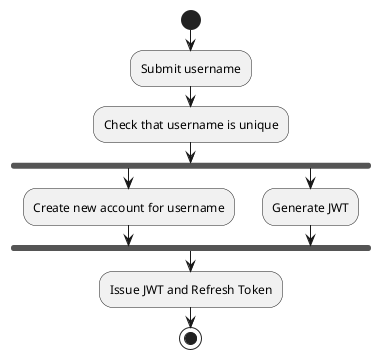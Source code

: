 @startuml
'https://plantuml.com/activity-diagram-beta

start
:Submit username;
:Check that username is unique;
fork
:Create new account for username;
fork again
:Generate JWT;
end fork
:Issue JWT and Refresh Token;

stop

@enduml
